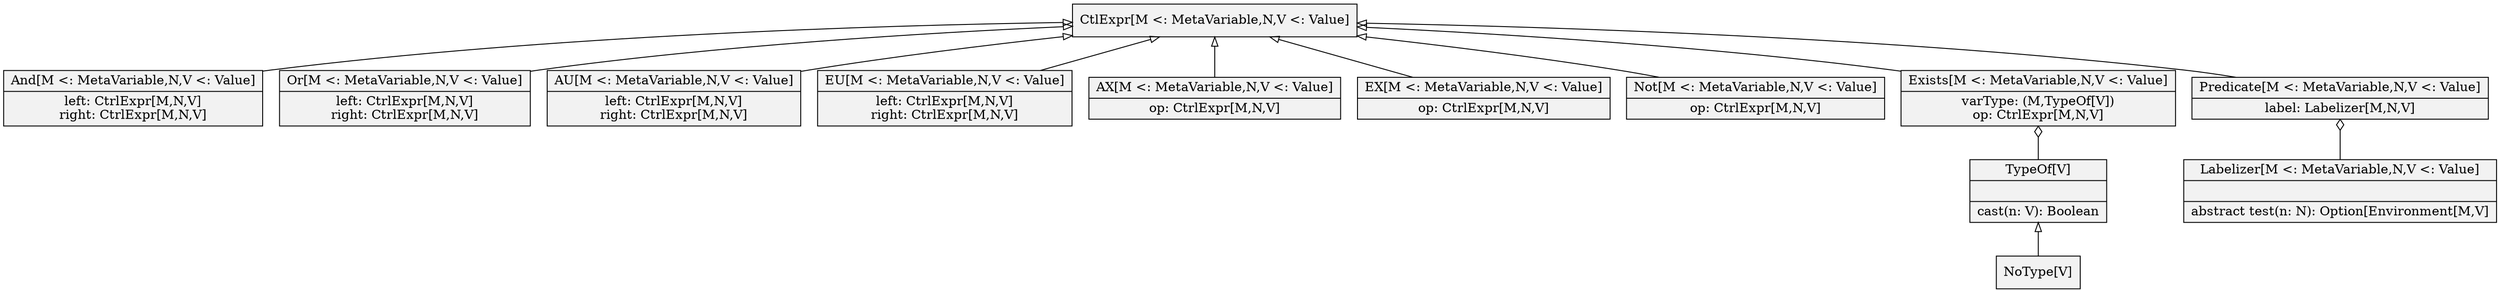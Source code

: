 digraph hierarchy {
	node[shape=record,style=filled,fillcolor=gray95]
	edge[dir=back, arrowtail=empty]
	
    // nodes
	Ctl [label="CtlExpr[M \<: MetaVariable,N,V \<: Value]"]
    And [label="{And[M \<: MetaVariable,N,V \<: Value]|left: CtrlExpr[M,N,V]\nright: CtrlExpr[M,N,V]}"]
    Or [label="{Or[M \<: MetaVariable,N,V \<: Value]|left: CtrlExpr[M,N,V]\nright: CtrlExpr[M,N,V]}"]
    AU [label="{AU[M \<: MetaVariable,N,V \<: Value]|left: CtrlExpr[M,N,V]\nright: CtrlExpr[M,N,V]}"]
    EU [label="{EU[M \<: MetaVariable,N,V \<: Value]|left: CtrlExpr[M,N,V]\nright: CtrlExpr[M,N,V]}"]
   
    AX [label="{AX[M \<: MetaVariable,N,V \<: Value]|op: CtrlExpr[M,N,V]}"]
    EX [label="{EX[M \<: MetaVariable,N,V \<: Value]|op: CtrlExpr[M,N,V]}"]
    Not [label="{Not[M \<: MetaVariable,N,V \<: Value]|op: CtrlExpr[M,N,V]}"]
    
	Exists [label="{Exists[M \<: MetaVariable,N,V \<: Value]|varType: (M,TypeOf[V])\nop: CtrlExpr[M,N,V]}"]
    Predicate [label="{Predicate[M \<: MetaVariable,N,V \<: Value]|label: Labelizer[M,N,V]}"]

	TypeOf [label="{TypeOf[V]||cast(n: V): Boolean}"]
	NoType [label="NoType[V]"]
	Labelizer [label="{Labelizer[M \<: MetaVariable,N,V \<: Value]|| abstract test(n: N): Option[Environment[M,V]}"]
	
	// links
	Ctl -> And
	Ctl -> Or
	Ctl -> AU
	Ctl -> EU
	Ctl -> AX
	Ctl -> EX
	Ctl -> Not
	Ctl -> Exists
	Ctl -> Predicate
	TypeOf -> NoType
	
	Predicate -> Labelizer [arrowtail=odiamond]
	Exists -> TypeOf [arrowtail=odiamond]
}